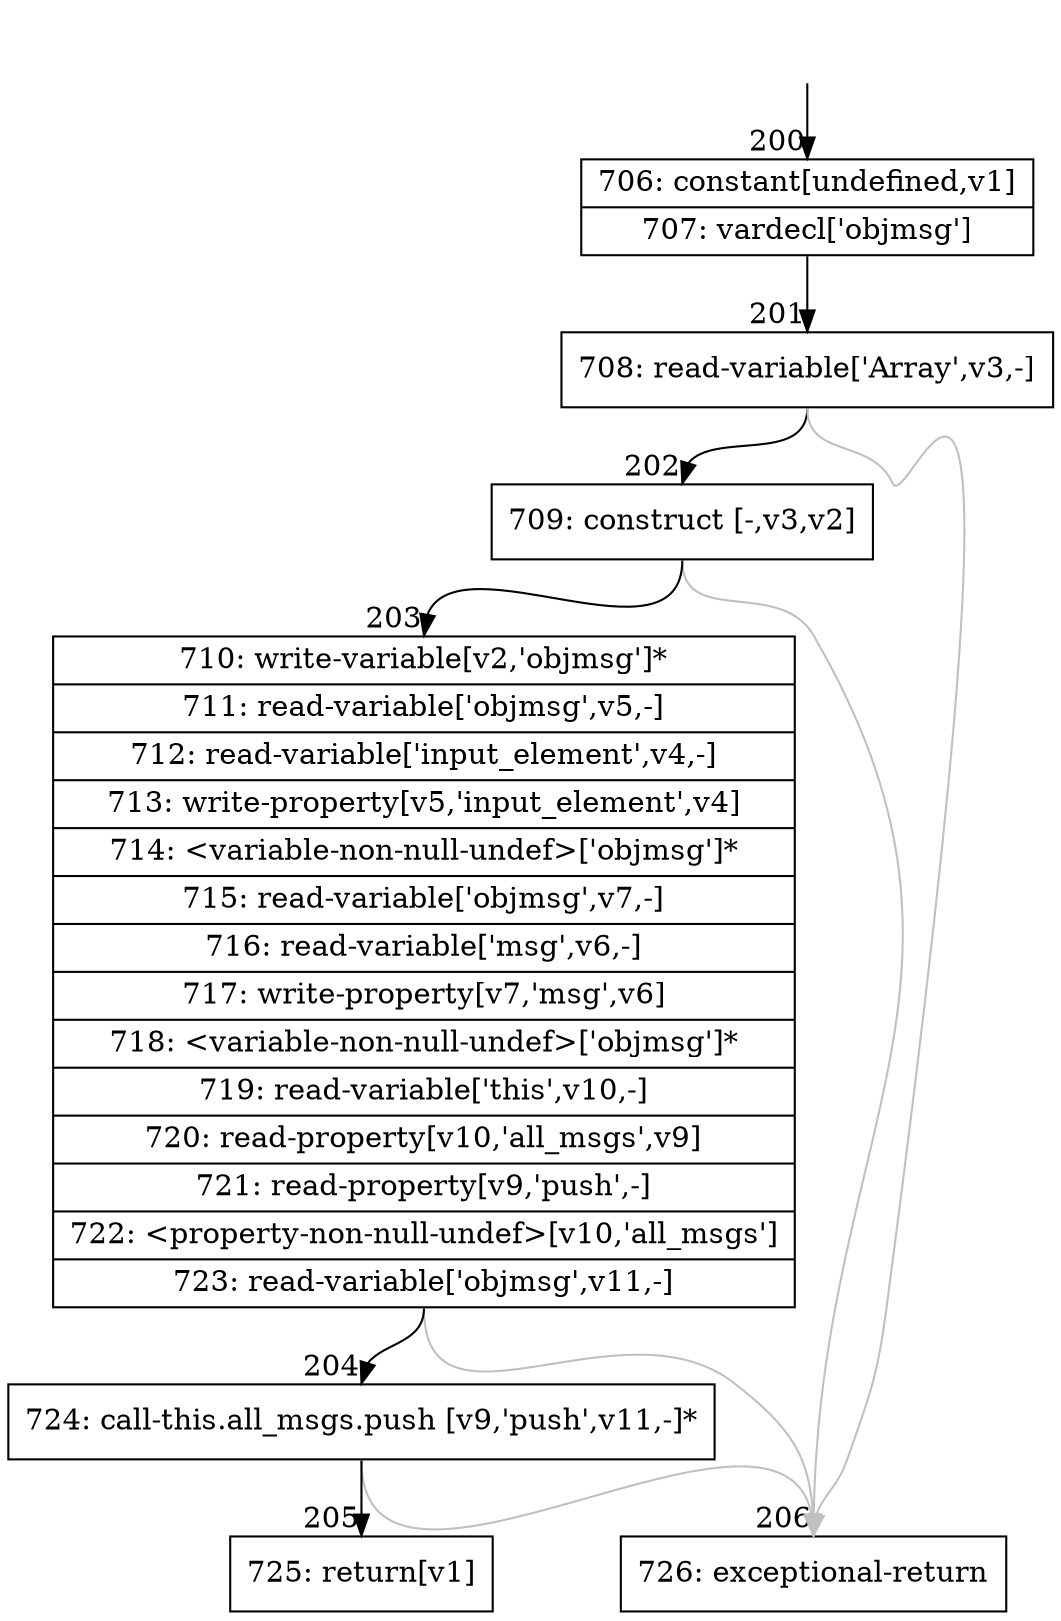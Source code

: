 digraph {
rankdir="TD"
BB_entry20[shape=none,label=""];
BB_entry20 -> BB200 [tailport=s, headport=n, headlabel="    200"]
BB200 [shape=record label="{706: constant[undefined,v1]|707: vardecl['objmsg']}" ] 
BB200 -> BB201 [tailport=s, headport=n, headlabel="      201"]
BB201 [shape=record label="{708: read-variable['Array',v3,-]}" ] 
BB201 -> BB202 [tailport=s, headport=n, headlabel="      202"]
BB201 -> BB206 [tailport=s, headport=n, color=gray, headlabel="      206"]
BB202 [shape=record label="{709: construct [-,v3,v2]}" ] 
BB202 -> BB203 [tailport=s, headport=n, headlabel="      203"]
BB202 -> BB206 [tailport=s, headport=n, color=gray]
BB203 [shape=record label="{710: write-variable[v2,'objmsg']*|711: read-variable['objmsg',v5,-]|712: read-variable['input_element',v4,-]|713: write-property[v5,'input_element',v4]|714: \<variable-non-null-undef\>['objmsg']*|715: read-variable['objmsg',v7,-]|716: read-variable['msg',v6,-]|717: write-property[v7,'msg',v6]|718: \<variable-non-null-undef\>['objmsg']*|719: read-variable['this',v10,-]|720: read-property[v10,'all_msgs',v9]|721: read-property[v9,'push',-]|722: \<property-non-null-undef\>[v10,'all_msgs']|723: read-variable['objmsg',v11,-]}" ] 
BB203 -> BB204 [tailport=s, headport=n, headlabel="      204"]
BB203 -> BB206 [tailport=s, headport=n, color=gray]
BB204 [shape=record label="{724: call-this.all_msgs.push [v9,'push',v11,-]*}" ] 
BB204 -> BB205 [tailport=s, headport=n, headlabel="      205"]
BB204 -> BB206 [tailport=s, headport=n, color=gray]
BB205 [shape=record label="{725: return[v1]}" ] 
BB206 [shape=record label="{726: exceptional-return}" ] 
//#$~ 297
}
